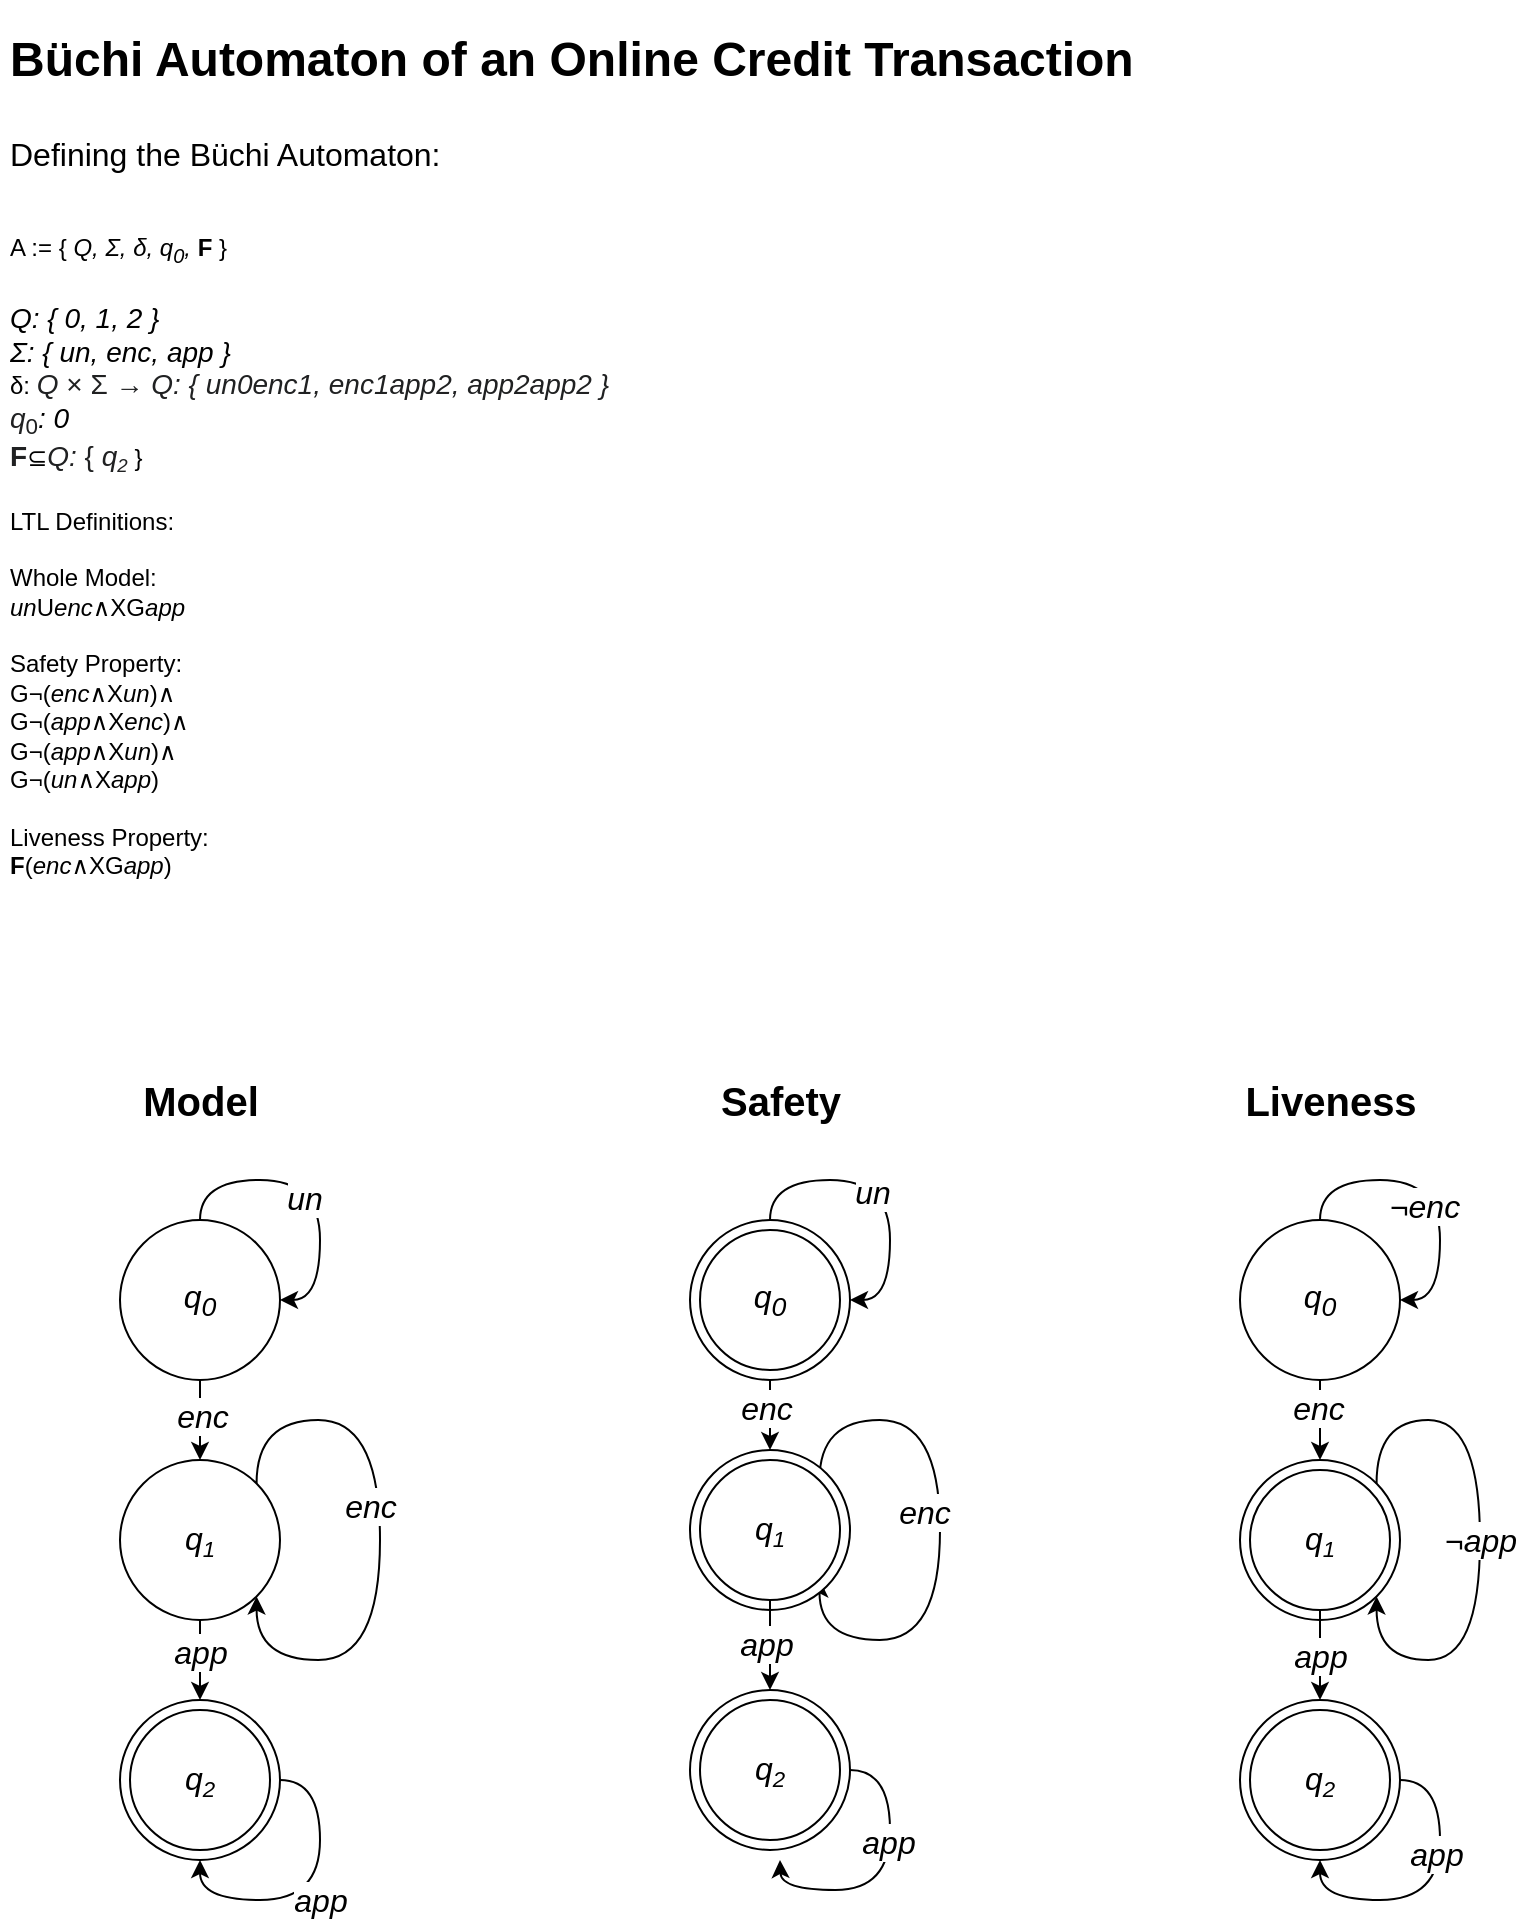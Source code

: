<mxfile version="20.8.22" type="github">
  <diagram name="Page-1" id="xR51gsvur97eCKODgOBL">
    <mxGraphModel dx="954" dy="560" grid="1" gridSize="10" guides="1" tooltips="1" connect="1" arrows="1" fold="1" page="1" pageScale="1" pageWidth="850" pageHeight="1100" math="0" shadow="0">
      <root>
        <mxCell id="0" />
        <mxCell id="1" parent="0" />
        <mxCell id="qmPyTNHQybEkA9Gj_RSF-1" value="&lt;h1&gt;&lt;span style=&quot;background-color: initial;&quot;&gt;Büchi Automaton of an Online Credit Transaction&lt;/span&gt;&lt;/h1&gt;&lt;h1&gt;&lt;span style=&quot;background-color: initial;&quot;&gt;&lt;span style=&quot;font-weight: normal;&quot;&gt;&lt;font style=&quot;font-size: 16px;&quot;&gt;Defining the Büchi Automaton:&lt;/font&gt;&lt;/span&gt;&lt;/span&gt;&lt;/h1&gt;&lt;h1&gt;&lt;span style=&quot;background-color: initial; font-size: 12px;&quot;&gt;&lt;span style=&quot;font-weight: normal;&quot;&gt;A := { &lt;/span&gt;&lt;i style=&quot;font-weight: normal;&quot;&gt;Q, Σ, δ, q&lt;sub&gt;0&lt;/sub&gt;, &lt;/i&gt;F &lt;span style=&quot;font-weight: normal;&quot;&gt;}&lt;/span&gt;&lt;/span&gt;&lt;br&gt;&lt;/h1&gt;&lt;div style=&quot;font-size: 14px;&quot;&gt;&lt;i style=&quot;&quot;&gt;&lt;font style=&quot;font-size: 14px;&quot;&gt;Q: { 0, 1, 2 }&lt;/font&gt;&lt;/i&gt;&lt;/div&gt;&lt;div style=&quot;font-size: 14px;&quot;&gt;&lt;i style=&quot;&quot;&gt;&lt;font style=&quot;font-size: 14px;&quot;&gt;Σ: { un, enc, app }&lt;/font&gt;&lt;/i&gt;&lt;/div&gt;δ:&amp;nbsp;&lt;i style=&quot;color: rgb(32, 33, 34); font-family: sans-serif; font-size: 14px; background-color: rgb(255, 255, 255);&quot;&gt;Q&lt;/i&gt;&lt;span style=&quot;color: rgb(32, 33, 34); font-family: sans-serif; font-size: 14px; background-color: rgb(255, 255, 255);&quot;&gt;&amp;nbsp;×&amp;nbsp;Σ&amp;nbsp;→&amp;nbsp;&lt;/span&gt;&lt;i style=&quot;color: rgb(32, 33, 34); font-family: sans-serif; font-size: 14px; background-color: rgb(255, 255, 255);&quot;&gt;Q: { un0enc1, enc1app2, app2app2 }&lt;br&gt;&lt;/i&gt;&lt;i style=&quot;color: rgb(32, 33, 34); font-family: sans-serif; font-size: 14px; background-color: rgb(255, 255, 255);&quot;&gt;q&lt;/i&gt;&lt;sub style=&quot;line-height: 1; font-size: 11.2px; color: rgb(32, 33, 34); font-family: sans-serif; background-color: rgb(255, 255, 255);&quot;&gt;0&lt;/sub&gt;&lt;i style=&quot;border-color: var(--border-color); font-size: 14px;&quot;&gt;: 0&lt;br&gt;&lt;/i&gt;&lt;b style=&quot;color: rgb(32, 33, 34); font-family: sans-serif; font-size: 14px; background-color: rgb(255, 255, 255);&quot;&gt;F&lt;/b&gt;⊆&lt;i style=&quot;color: rgb(32, 33, 34); font-family: sans-serif; font-size: 14px; background-color: rgb(255, 255, 255);&quot;&gt;Q: &lt;/i&gt;&lt;span style=&quot;color: rgb(32, 33, 34); font-family: sans-serif; font-size: 14px; background-color: rgb(255, 255, 255);&quot;&gt;{&amp;nbsp;&lt;/span&gt;&lt;i style=&quot;border-color: var(--border-color); color: rgb(32, 33, 34); font-family: sans-serif; font-size: 14px; background-color: rgb(255, 255, 255);&quot;&gt;q&lt;/i&gt;&lt;i style=&quot;border-color: var(--border-color); color: rgb(32, 33, 34); font-family: sans-serif; background-color: rgb(255, 255, 255); font-size: 11.2px;&quot;&gt;&lt;sub&gt;2&lt;/sub&gt;&lt;/i&gt;&amp;nbsp;}&lt;br&gt;&lt;br&gt;LTL Definitions:&lt;br&gt;&lt;br&gt;Whole Model:&lt;br&gt;&lt;i&gt;un&lt;/i&gt;U&lt;i&gt;enc&lt;/i&gt;∧XG&lt;i&gt;app&lt;/i&gt;&lt;br&gt;&lt;br&gt;Safety Property:&lt;br&gt;G¬(&lt;i&gt;enc&lt;/i&gt;∧X&lt;i&gt;un&lt;/i&gt;)∧&lt;br&gt;G¬(&lt;i&gt;app&lt;/i&gt;∧X&lt;i&gt;enc&lt;/i&gt;)∧&lt;br&gt;G¬(&lt;i&gt;app&lt;/i&gt;∧X&lt;i&gt;un&lt;/i&gt;)∧&lt;br&gt;G¬(&lt;i&gt;un&lt;/i&gt;∧X&lt;i&gt;app&lt;/i&gt;)&lt;br&gt;&lt;br&gt;Liveness Property:&lt;br&gt;&lt;b&gt;F&lt;/b&gt;(&lt;i&gt;enc&lt;/i&gt;∧XG&lt;i&gt;app&lt;/i&gt;)&lt;br&gt;&lt;i style=&quot;color: rgb(32, 33, 34); font-family: sans-serif; font-size: 14px; background-color: rgb(255, 255, 255);&quot;&gt;&lt;br&gt;&lt;/i&gt;" style="text;html=1;strokeColor=none;fillColor=none;spacing=5;spacingTop=-20;whiteSpace=wrap;overflow=hidden;rounded=0;" parent="1" vertex="1">
          <mxGeometry x="40" y="40" width="760" height="440" as="geometry" />
        </mxCell>
        <mxCell id="qmPyTNHQybEkA9Gj_RSF-8" value="" style="ellipse;whiteSpace=wrap;html=1;aspect=fixed;fontSize=16;" parent="1" vertex="1">
          <mxGeometry x="660" y="880" width="80" height="80" as="geometry" />
        </mxCell>
        <mxCell id="qmPyTNHQybEkA9Gj_RSF-9" value="" style="ellipse;whiteSpace=wrap;html=1;aspect=fixed;fontSize=16;" parent="1" vertex="1">
          <mxGeometry x="665" y="885" width="70" height="70" as="geometry" />
        </mxCell>
        <mxCell id="qmPyTNHQybEkA9Gj_RSF-10" value="" style="ellipse;whiteSpace=wrap;html=1;aspect=fixed;fontSize=16;" parent="1" vertex="1">
          <mxGeometry x="660" y="760" width="80" height="80" as="geometry" />
        </mxCell>
        <mxCell id="qmPyTNHQybEkA9Gj_RSF-47" value="&lt;i&gt;app&lt;/i&gt;" style="edgeStyle=orthogonalEdgeStyle;curved=1;rounded=0;orthogonalLoop=1;jettySize=auto;html=1;entryX=0.5;entryY=0;entryDx=0;entryDy=0;fontSize=16;" parent="1" source="qmPyTNHQybEkA9Gj_RSF-11" target="qmPyTNHQybEkA9Gj_RSF-8" edge="1">
          <mxGeometry relative="1" as="geometry" />
        </mxCell>
        <mxCell id="qmPyTNHQybEkA9Gj_RSF-11" value="" style="ellipse;whiteSpace=wrap;html=1;aspect=fixed;fontSize=16;" parent="1" vertex="1">
          <mxGeometry x="665" y="765" width="70" height="70" as="geometry" />
        </mxCell>
        <mxCell id="qmPyTNHQybEkA9Gj_RSF-48" style="edgeStyle=orthogonalEdgeStyle;curved=1;rounded=0;orthogonalLoop=1;jettySize=auto;html=1;exitX=0.5;exitY=1;exitDx=0;exitDy=0;entryX=0.5;entryY=0;entryDx=0;entryDy=0;fontSize=16;" parent="1" source="qmPyTNHQybEkA9Gj_RSF-12" target="qmPyTNHQybEkA9Gj_RSF-10" edge="1">
          <mxGeometry relative="1" as="geometry" />
        </mxCell>
        <mxCell id="qmPyTNHQybEkA9Gj_RSF-73" value="&lt;i&gt;enc&lt;/i&gt;" style="edgeLabel;html=1;align=center;verticalAlign=middle;resizable=0;points=[];fontSize=16;" parent="qmPyTNHQybEkA9Gj_RSF-48" vertex="1" connectable="0">
          <mxGeometry x="-0.3" y="-1" relative="1" as="geometry">
            <mxPoint as="offset" />
          </mxGeometry>
        </mxCell>
        <mxCell id="qmPyTNHQybEkA9Gj_RSF-12" value="" style="ellipse;whiteSpace=wrap;html=1;aspect=fixed;fontSize=16;" parent="1" vertex="1">
          <mxGeometry x="660" y="640" width="80" height="80" as="geometry" />
        </mxCell>
        <mxCell id="qmPyTNHQybEkA9Gj_RSF-13" value="" style="ellipse;whiteSpace=wrap;html=1;aspect=fixed;fontSize=16;" parent="1" vertex="1">
          <mxGeometry x="100" y="880" width="80" height="80" as="geometry" />
        </mxCell>
        <mxCell id="qmPyTNHQybEkA9Gj_RSF-14" value="" style="ellipse;whiteSpace=wrap;html=1;aspect=fixed;fontSize=16;" parent="1" vertex="1">
          <mxGeometry x="105" y="885" width="70" height="70" as="geometry" />
        </mxCell>
        <mxCell id="qmPyTNHQybEkA9Gj_RSF-43" style="edgeStyle=orthogonalEdgeStyle;curved=1;rounded=0;orthogonalLoop=1;jettySize=auto;html=1;exitX=0.5;exitY=1;exitDx=0;exitDy=0;entryX=0.5;entryY=0;entryDx=0;entryDy=0;fontSize=16;" parent="1" source="qmPyTNHQybEkA9Gj_RSF-15" target="qmPyTNHQybEkA9Gj_RSF-13" edge="1">
          <mxGeometry relative="1" as="geometry" />
        </mxCell>
        <mxCell id="qmPyTNHQybEkA9Gj_RSF-74" value="&lt;i&gt;app&lt;/i&gt;" style="edgeLabel;html=1;align=center;verticalAlign=middle;resizable=0;points=[];fontSize=16;" parent="qmPyTNHQybEkA9Gj_RSF-43" vertex="1" connectable="0">
          <mxGeometry x="-0.2" relative="1" as="geometry">
            <mxPoint as="offset" />
          </mxGeometry>
        </mxCell>
        <mxCell id="qmPyTNHQybEkA9Gj_RSF-15" value="" style="ellipse;whiteSpace=wrap;html=1;aspect=fixed;fontSize=16;" parent="1" vertex="1">
          <mxGeometry x="100" y="760" width="80" height="80" as="geometry" />
        </mxCell>
        <mxCell id="qmPyTNHQybEkA9Gj_RSF-42" style="edgeStyle=orthogonalEdgeStyle;curved=1;rounded=0;orthogonalLoop=1;jettySize=auto;html=1;exitX=0.5;exitY=1;exitDx=0;exitDy=0;entryX=0.5;entryY=0;entryDx=0;entryDy=0;fontSize=16;" parent="1" source="qmPyTNHQybEkA9Gj_RSF-17" target="qmPyTNHQybEkA9Gj_RSF-15" edge="1">
          <mxGeometry relative="1" as="geometry" />
        </mxCell>
        <mxCell id="qmPyTNHQybEkA9Gj_RSF-69" value="&lt;i&gt;enc&lt;/i&gt;" style="edgeLabel;html=1;align=center;verticalAlign=middle;resizable=0;points=[];fontSize=16;" parent="qmPyTNHQybEkA9Gj_RSF-42" vertex="1" connectable="0">
          <mxGeometry x="-0.1" y="1" relative="1" as="geometry">
            <mxPoint as="offset" />
          </mxGeometry>
        </mxCell>
        <mxCell id="qmPyTNHQybEkA9Gj_RSF-17" value="" style="ellipse;whiteSpace=wrap;html=1;aspect=fixed;fontSize=16;" parent="1" vertex="1">
          <mxGeometry x="100" y="640" width="80" height="80" as="geometry" />
        </mxCell>
        <mxCell id="qmPyTNHQybEkA9Gj_RSF-59" style="edgeStyle=orthogonalEdgeStyle;curved=1;rounded=0;orthogonalLoop=1;jettySize=auto;html=1;exitX=1;exitY=0.5;exitDx=0;exitDy=0;fontSize=16;" parent="1" source="qmPyTNHQybEkA9Gj_RSF-18" edge="1">
          <mxGeometry relative="1" as="geometry">
            <mxPoint x="430" y="960" as="targetPoint" />
          </mxGeometry>
        </mxCell>
        <mxCell id="qmPyTNHQybEkA9Gj_RSF-77" value="&lt;i&gt;app&lt;/i&gt;" style="edgeLabel;html=1;align=center;verticalAlign=middle;resizable=0;points=[];fontSize=16;" parent="qmPyTNHQybEkA9Gj_RSF-59" vertex="1" connectable="0">
          <mxGeometry x="-0.253" y="-1" relative="1" as="geometry">
            <mxPoint as="offset" />
          </mxGeometry>
        </mxCell>
        <mxCell id="qmPyTNHQybEkA9Gj_RSF-18" value="" style="ellipse;whiteSpace=wrap;html=1;aspect=fixed;fontSize=16;" parent="1" vertex="1">
          <mxGeometry x="385" y="875" width="80" height="80" as="geometry" />
        </mxCell>
        <mxCell id="qmPyTNHQybEkA9Gj_RSF-19" value="" style="ellipse;whiteSpace=wrap;html=1;aspect=fixed;fontSize=16;" parent="1" vertex="1">
          <mxGeometry x="390" y="880" width="70" height="70" as="geometry" />
        </mxCell>
        <mxCell id="qmPyTNHQybEkA9Gj_RSF-58" style="edgeStyle=orthogonalEdgeStyle;curved=1;rounded=0;orthogonalLoop=1;jettySize=auto;html=1;exitX=1;exitY=0;exitDx=0;exitDy=0;fontSize=16;entryX=1;entryY=1;entryDx=0;entryDy=0;" parent="1" source="qmPyTNHQybEkA9Gj_RSF-24" target="qmPyTNHQybEkA9Gj_RSF-24" edge="1">
          <mxGeometry relative="1" as="geometry">
            <mxPoint x="470" y="790" as="targetPoint" />
            <Array as="points">
              <mxPoint x="450" y="740" />
              <mxPoint x="510" y="740" />
              <mxPoint x="510" y="850" />
              <mxPoint x="450" y="850" />
            </Array>
          </mxGeometry>
        </mxCell>
        <mxCell id="qmPyTNHQybEkA9Gj_RSF-67" value="&lt;i&gt;enc&lt;/i&gt;" style="edgeLabel;html=1;align=center;verticalAlign=middle;resizable=0;points=[];fontSize=16;" parent="qmPyTNHQybEkA9Gj_RSF-58" vertex="1" connectable="0">
          <mxGeometry x="-0.067" y="-8" relative="1" as="geometry">
            <mxPoint as="offset" />
          </mxGeometry>
        </mxCell>
        <mxCell id="qmPyTNHQybEkA9Gj_RSF-23" value="" style="ellipse;whiteSpace=wrap;html=1;aspect=fixed;fontSize=16;" parent="1" vertex="1">
          <mxGeometry x="385" y="755" width="80" height="80" as="geometry" />
        </mxCell>
        <mxCell id="qmPyTNHQybEkA9Gj_RSF-50" style="edgeStyle=orthogonalEdgeStyle;curved=1;rounded=0;orthogonalLoop=1;jettySize=auto;html=1;entryX=0.5;entryY=0;entryDx=0;entryDy=0;fontSize=16;" parent="1" source="qmPyTNHQybEkA9Gj_RSF-24" target="qmPyTNHQybEkA9Gj_RSF-18" edge="1">
          <mxGeometry relative="1" as="geometry" />
        </mxCell>
        <mxCell id="qmPyTNHQybEkA9Gj_RSF-75" value="&lt;i&gt;app&lt;/i&gt;" style="edgeLabel;html=1;align=center;verticalAlign=middle;resizable=0;points=[];fontSize=16;" parent="qmPyTNHQybEkA9Gj_RSF-50" vertex="1" connectable="0">
          <mxGeometry x="-0.022" y="-2" relative="1" as="geometry">
            <mxPoint as="offset" />
          </mxGeometry>
        </mxCell>
        <mxCell id="qmPyTNHQybEkA9Gj_RSF-24" value="" style="ellipse;whiteSpace=wrap;html=1;aspect=fixed;fontSize=16;" parent="1" vertex="1">
          <mxGeometry x="390" y="760" width="70" height="70" as="geometry" />
        </mxCell>
        <mxCell id="qmPyTNHQybEkA9Gj_RSF-45" style="edgeStyle=orthogonalEdgeStyle;curved=1;rounded=0;orthogonalLoop=1;jettySize=auto;html=1;entryX=0.5;entryY=0;entryDx=0;entryDy=0;fontSize=16;" parent="1" source="qmPyTNHQybEkA9Gj_RSF-27" target="qmPyTNHQybEkA9Gj_RSF-23" edge="1">
          <mxGeometry relative="1" as="geometry" />
        </mxCell>
        <mxCell id="qmPyTNHQybEkA9Gj_RSF-72" value="&lt;i&gt;enc&lt;/i&gt;" style="edgeLabel;html=1;align=center;verticalAlign=middle;resizable=0;points=[];fontSize=16;" parent="qmPyTNHQybEkA9Gj_RSF-45" vertex="1" connectable="0">
          <mxGeometry x="-0.378" y="-2" relative="1" as="geometry">
            <mxPoint as="offset" />
          </mxGeometry>
        </mxCell>
        <mxCell id="qmPyTNHQybEkA9Gj_RSF-27" value="" style="ellipse;whiteSpace=wrap;html=1;aspect=fixed;fontSize=16;" parent="1" vertex="1">
          <mxGeometry x="385" y="640" width="80" height="80" as="geometry" />
        </mxCell>
        <mxCell id="qmPyTNHQybEkA9Gj_RSF-28" value="" style="ellipse;whiteSpace=wrap;html=1;aspect=fixed;fontSize=16;" parent="1" vertex="1">
          <mxGeometry x="390" y="645" width="70" height="70" as="geometry" />
        </mxCell>
        <mxCell id="qmPyTNHQybEkA9Gj_RSF-29" value="&lt;i&gt;q&lt;sub&gt;0&lt;/sub&gt;&lt;/i&gt;" style="text;html=1;strokeColor=none;fillColor=none;align=center;verticalAlign=middle;whiteSpace=wrap;rounded=0;fontSize=16;" parent="1" vertex="1">
          <mxGeometry x="110" y="665" width="60" height="30" as="geometry" />
        </mxCell>
        <mxCell id="qmPyTNHQybEkA9Gj_RSF-30" value="&lt;i&gt;q&lt;sub&gt;0&lt;/sub&gt;&lt;/i&gt;" style="text;html=1;strokeColor=none;fillColor=none;align=center;verticalAlign=middle;whiteSpace=wrap;rounded=0;fontSize=16;" parent="1" vertex="1">
          <mxGeometry x="395" y="665" width="60" height="30" as="geometry" />
        </mxCell>
        <mxCell id="qmPyTNHQybEkA9Gj_RSF-31" value="&lt;i&gt;q&lt;sub&gt;0&lt;/sub&gt;&lt;/i&gt;" style="text;html=1;strokeColor=none;fillColor=none;align=center;verticalAlign=middle;whiteSpace=wrap;rounded=0;fontSize=16;" parent="1" vertex="1">
          <mxGeometry x="670" y="665" width="60" height="30" as="geometry" />
        </mxCell>
        <mxCell id="qmPyTNHQybEkA9Gj_RSF-32" value="&lt;i&gt;q&lt;span style=&quot;font-size: 13.333px;&quot;&gt;&lt;sub&gt;1&lt;/sub&gt;&lt;/span&gt;&lt;/i&gt;" style="text;html=1;strokeColor=none;fillColor=none;align=center;verticalAlign=middle;whiteSpace=wrap;rounded=0;fontSize=16;" parent="1" vertex="1">
          <mxGeometry x="110" y="785" width="60" height="30" as="geometry" />
        </mxCell>
        <mxCell id="qmPyTNHQybEkA9Gj_RSF-35" value="&lt;i&gt;q&lt;span style=&quot;font-size: 13.333px;&quot;&gt;&lt;sub&gt;2&lt;/sub&gt;&lt;/span&gt;&lt;/i&gt;" style="text;html=1;strokeColor=none;fillColor=none;align=center;verticalAlign=middle;whiteSpace=wrap;rounded=0;fontSize=16;" parent="1" vertex="1">
          <mxGeometry x="110" y="905" width="60" height="30" as="geometry" />
        </mxCell>
        <mxCell id="qmPyTNHQybEkA9Gj_RSF-36" value="&lt;i&gt;q&lt;span style=&quot;font-size: 13.333px;&quot;&gt;&lt;sub&gt;2&lt;/sub&gt;&lt;/span&gt;&lt;/i&gt;" style="text;html=1;strokeColor=none;fillColor=none;align=center;verticalAlign=middle;whiteSpace=wrap;rounded=0;fontSize=16;" parent="1" vertex="1">
          <mxGeometry x="395" y="900" width="60" height="30" as="geometry" />
        </mxCell>
        <mxCell id="qmPyTNHQybEkA9Gj_RSF-37" value="&lt;i&gt;q&lt;span style=&quot;font-size: 13.333px;&quot;&gt;&lt;sub&gt;2&lt;/sub&gt;&lt;/span&gt;&lt;/i&gt;" style="text;html=1;strokeColor=none;fillColor=none;align=center;verticalAlign=middle;whiteSpace=wrap;rounded=0;fontSize=16;" parent="1" vertex="1">
          <mxGeometry x="670" y="905" width="60" height="30" as="geometry" />
        </mxCell>
        <mxCell id="qmPyTNHQybEkA9Gj_RSF-38" value="&lt;i&gt;q&lt;span style=&quot;font-size: 13.333px;&quot;&gt;&lt;sub&gt;1&lt;/sub&gt;&lt;/span&gt;&lt;/i&gt;" style="text;html=1;strokeColor=none;fillColor=none;align=center;verticalAlign=middle;whiteSpace=wrap;rounded=0;fontSize=16;" parent="1" vertex="1">
          <mxGeometry x="395" y="780" width="60" height="30" as="geometry" />
        </mxCell>
        <mxCell id="qmPyTNHQybEkA9Gj_RSF-39" value="&lt;i&gt;q&lt;span style=&quot;font-size: 13.333px;&quot;&gt;&lt;sub&gt;1&lt;/sub&gt;&lt;/span&gt;&lt;/i&gt;" style="text;html=1;strokeColor=none;fillColor=none;align=center;verticalAlign=middle;whiteSpace=wrap;rounded=0;fontSize=16;" parent="1" vertex="1">
          <mxGeometry x="670" y="785" width="60" height="30" as="geometry" />
        </mxCell>
        <mxCell id="qmPyTNHQybEkA9Gj_RSF-41" style="edgeStyle=orthogonalEdgeStyle;curved=1;rounded=0;orthogonalLoop=1;jettySize=auto;html=1;exitX=0.5;exitY=0;exitDx=0;exitDy=0;entryX=1;entryY=0.5;entryDx=0;entryDy=0;fontSize=16;" parent="1" source="qmPyTNHQybEkA9Gj_RSF-17" target="qmPyTNHQybEkA9Gj_RSF-17" edge="1">
          <mxGeometry relative="1" as="geometry" />
        </mxCell>
        <mxCell id="qmPyTNHQybEkA9Gj_RSF-63" value="&lt;i&gt;un&lt;/i&gt;" style="edgeLabel;html=1;align=center;verticalAlign=middle;resizable=0;points=[];fontSize=16;" parent="qmPyTNHQybEkA9Gj_RSF-41" vertex="1" connectable="0">
          <mxGeometry x="0.113" y="-8" relative="1" as="geometry">
            <mxPoint as="offset" />
          </mxGeometry>
        </mxCell>
        <mxCell id="qmPyTNHQybEkA9Gj_RSF-51" style="edgeStyle=orthogonalEdgeStyle;curved=1;rounded=0;orthogonalLoop=1;jettySize=auto;html=1;exitX=1;exitY=0;exitDx=0;exitDy=0;entryX=1;entryY=1;entryDx=0;entryDy=0;fontSize=16;" parent="1" source="qmPyTNHQybEkA9Gj_RSF-15" target="qmPyTNHQybEkA9Gj_RSF-15" edge="1">
          <mxGeometry relative="1" as="geometry">
            <Array as="points">
              <mxPoint x="168" y="740" />
              <mxPoint x="230" y="740" />
              <mxPoint x="230" y="860" />
              <mxPoint x="168" y="860" />
            </Array>
          </mxGeometry>
        </mxCell>
        <mxCell id="qmPyTNHQybEkA9Gj_RSF-66" value="&lt;i&gt;enc&lt;/i&gt;" style="edgeLabel;html=1;align=center;verticalAlign=middle;resizable=0;points=[];fontSize=16;" parent="qmPyTNHQybEkA9Gj_RSF-51" vertex="1" connectable="0">
          <mxGeometry x="-0.113" y="-5" relative="1" as="geometry">
            <mxPoint as="offset" />
          </mxGeometry>
        </mxCell>
        <mxCell id="qmPyTNHQybEkA9Gj_RSF-52" value="&lt;i&gt;app&lt;/i&gt;" style="edgeStyle=orthogonalEdgeStyle;curved=1;rounded=0;orthogonalLoop=1;jettySize=auto;html=1;exitX=1;exitY=0.5;exitDx=0;exitDy=0;entryX=0.5;entryY=1;entryDx=0;entryDy=0;fontSize=16;" parent="1" source="qmPyTNHQybEkA9Gj_RSF-13" target="qmPyTNHQybEkA9Gj_RSF-13" edge="1">
          <mxGeometry relative="1" as="geometry" />
        </mxCell>
        <mxCell id="qmPyTNHQybEkA9Gj_RSF-57" style="edgeStyle=orthogonalEdgeStyle;curved=1;rounded=0;orthogonalLoop=1;jettySize=auto;html=1;exitX=0.5;exitY=0;exitDx=0;exitDy=0;entryX=1;entryY=0.5;entryDx=0;entryDy=0;fontSize=16;" parent="1" source="qmPyTNHQybEkA9Gj_RSF-27" target="qmPyTNHQybEkA9Gj_RSF-27" edge="1">
          <mxGeometry relative="1" as="geometry" />
        </mxCell>
        <mxCell id="qmPyTNHQybEkA9Gj_RSF-64" value="&lt;i&gt;un&lt;/i&gt;" style="edgeLabel;html=1;align=center;verticalAlign=middle;resizable=0;points=[];fontSize=16;" parent="qmPyTNHQybEkA9Gj_RSF-57" vertex="1" connectable="0">
          <mxGeometry x="-0.113" y="-6" relative="1" as="geometry">
            <mxPoint as="offset" />
          </mxGeometry>
        </mxCell>
        <mxCell id="qmPyTNHQybEkA9Gj_RSF-60" style="edgeStyle=orthogonalEdgeStyle;curved=1;rounded=0;orthogonalLoop=1;jettySize=auto;html=1;exitX=0.5;exitY=0;exitDx=0;exitDy=0;entryX=1;entryY=0.5;entryDx=0;entryDy=0;fontSize=16;" parent="1" source="qmPyTNHQybEkA9Gj_RSF-12" target="qmPyTNHQybEkA9Gj_RSF-12" edge="1">
          <mxGeometry relative="1" as="geometry" />
        </mxCell>
        <mxCell id="qmPyTNHQybEkA9Gj_RSF-65" value="&lt;i style=&quot;border-color: var(--border-color);&quot;&gt;¬enc&lt;/i&gt;" style="edgeLabel;html=1;align=center;verticalAlign=middle;resizable=0;points=[];fontSize=16;" parent="qmPyTNHQybEkA9Gj_RSF-60" vertex="1" connectable="0">
          <mxGeometry x="0.163" y="-8" relative="1" as="geometry">
            <mxPoint as="offset" />
          </mxGeometry>
        </mxCell>
        <mxCell id="qmPyTNHQybEkA9Gj_RSF-62" style="edgeStyle=orthogonalEdgeStyle;curved=1;rounded=0;orthogonalLoop=1;jettySize=auto;html=1;exitX=1;exitY=0.5;exitDx=0;exitDy=0;entryX=0.5;entryY=1;entryDx=0;entryDy=0;fontSize=16;" parent="1" source="qmPyTNHQybEkA9Gj_RSF-8" target="qmPyTNHQybEkA9Gj_RSF-8" edge="1">
          <mxGeometry relative="1" as="geometry" />
        </mxCell>
        <mxCell id="qmPyTNHQybEkA9Gj_RSF-76" value="&lt;i&gt;app&lt;/i&gt;" style="edgeLabel;html=1;align=center;verticalAlign=middle;resizable=0;points=[];fontSize=16;" parent="qmPyTNHQybEkA9Gj_RSF-62" vertex="1" connectable="0">
          <mxGeometry x="-0.287" y="-2" relative="1" as="geometry">
            <mxPoint as="offset" />
          </mxGeometry>
        </mxCell>
        <mxCell id="qmPyTNHQybEkA9Gj_RSF-71" value="&lt;i style=&quot;border-color: var(--border-color);&quot;&gt;¬app&lt;/i&gt;" style="edgeStyle=orthogonalEdgeStyle;curved=1;rounded=0;orthogonalLoop=1;jettySize=auto;html=1;exitX=1;exitY=0;exitDx=0;exitDy=0;entryX=1;entryY=1;entryDx=0;entryDy=0;fontSize=16;" parent="1" source="qmPyTNHQybEkA9Gj_RSF-10" target="qmPyTNHQybEkA9Gj_RSF-10" edge="1">
          <mxGeometry relative="1" as="geometry">
            <Array as="points">
              <mxPoint x="728" y="740" />
              <mxPoint x="780" y="740" />
              <mxPoint x="780" y="860" />
              <mxPoint x="728" y="860" />
            </Array>
          </mxGeometry>
        </mxCell>
        <mxCell id="qmPyTNHQybEkA9Gj_RSF-78" value="&lt;b&gt;&lt;font style=&quot;font-size: 20px;&quot;&gt;Model&lt;/font&gt;&lt;/b&gt;" style="text;html=1;align=center;verticalAlign=middle;resizable=0;points=[];autosize=1;strokeColor=none;fillColor=none;fontSize=16;" parent="1" vertex="1">
          <mxGeometry x="100" y="560" width="80" height="40" as="geometry" />
        </mxCell>
        <mxCell id="qmPyTNHQybEkA9Gj_RSF-79" value="&lt;b&gt;&lt;font style=&quot;font-size: 20px;&quot;&gt;Safety&lt;/font&gt;&lt;/b&gt;" style="text;html=1;align=center;verticalAlign=middle;resizable=0;points=[];autosize=1;strokeColor=none;fillColor=none;fontSize=16;" parent="1" vertex="1">
          <mxGeometry x="390" y="560" width="80" height="40" as="geometry" />
        </mxCell>
        <mxCell id="qmPyTNHQybEkA9Gj_RSF-80" value="&lt;b&gt;&lt;font style=&quot;font-size: 20px;&quot;&gt;Liveness&lt;/font&gt;&lt;/b&gt;" style="text;html=1;align=center;verticalAlign=middle;resizable=0;points=[];autosize=1;strokeColor=none;fillColor=none;fontSize=16;" parent="1" vertex="1">
          <mxGeometry x="650" y="560" width="110" height="40" as="geometry" />
        </mxCell>
      </root>
    </mxGraphModel>
  </diagram>
</mxfile>
